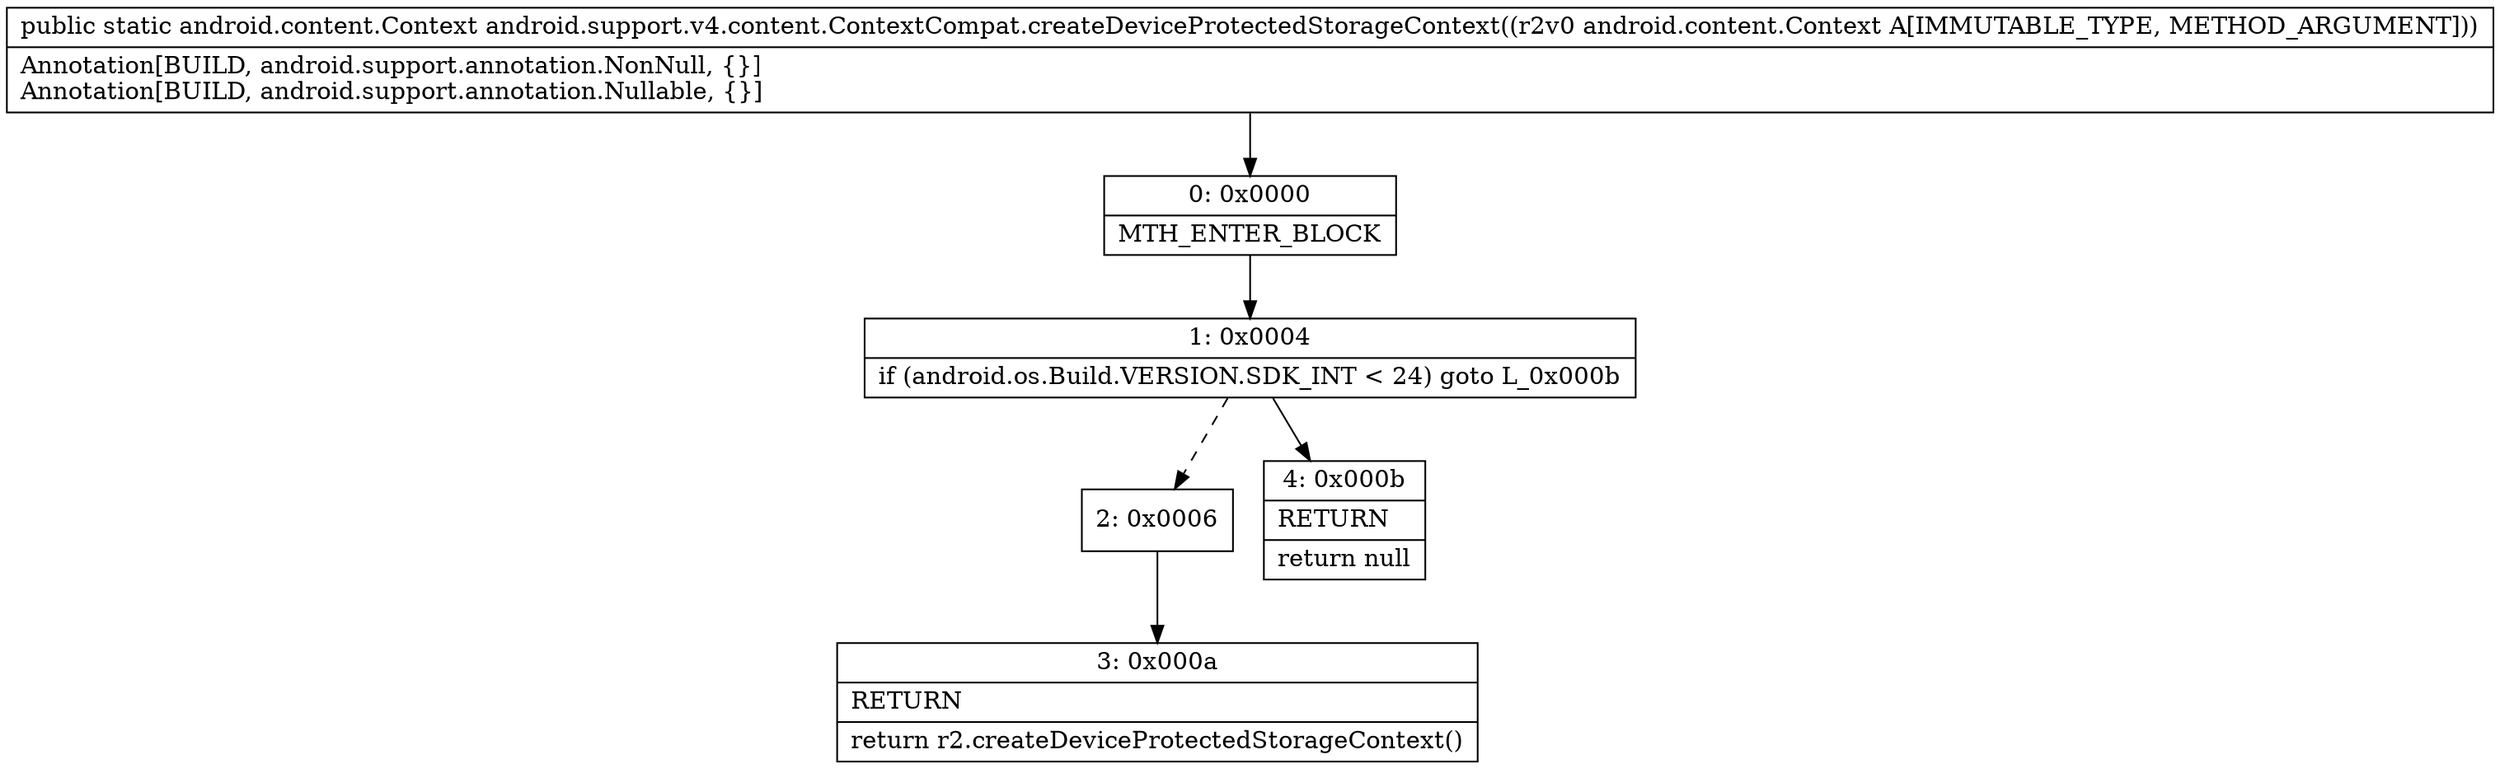 digraph "CFG forandroid.support.v4.content.ContextCompat.createDeviceProtectedStorageContext(Landroid\/content\/Context;)Landroid\/content\/Context;" {
Node_0 [shape=record,label="{0\:\ 0x0000|MTH_ENTER_BLOCK\l}"];
Node_1 [shape=record,label="{1\:\ 0x0004|if (android.os.Build.VERSION.SDK_INT \< 24) goto L_0x000b\l}"];
Node_2 [shape=record,label="{2\:\ 0x0006}"];
Node_3 [shape=record,label="{3\:\ 0x000a|RETURN\l|return r2.createDeviceProtectedStorageContext()\l}"];
Node_4 [shape=record,label="{4\:\ 0x000b|RETURN\l|return null\l}"];
MethodNode[shape=record,label="{public static android.content.Context android.support.v4.content.ContextCompat.createDeviceProtectedStorageContext((r2v0 android.content.Context A[IMMUTABLE_TYPE, METHOD_ARGUMENT]))  | Annotation[BUILD, android.support.annotation.NonNull, \{\}]\lAnnotation[BUILD, android.support.annotation.Nullable, \{\}]\l}"];
MethodNode -> Node_0;
Node_0 -> Node_1;
Node_1 -> Node_2[style=dashed];
Node_1 -> Node_4;
Node_2 -> Node_3;
}

